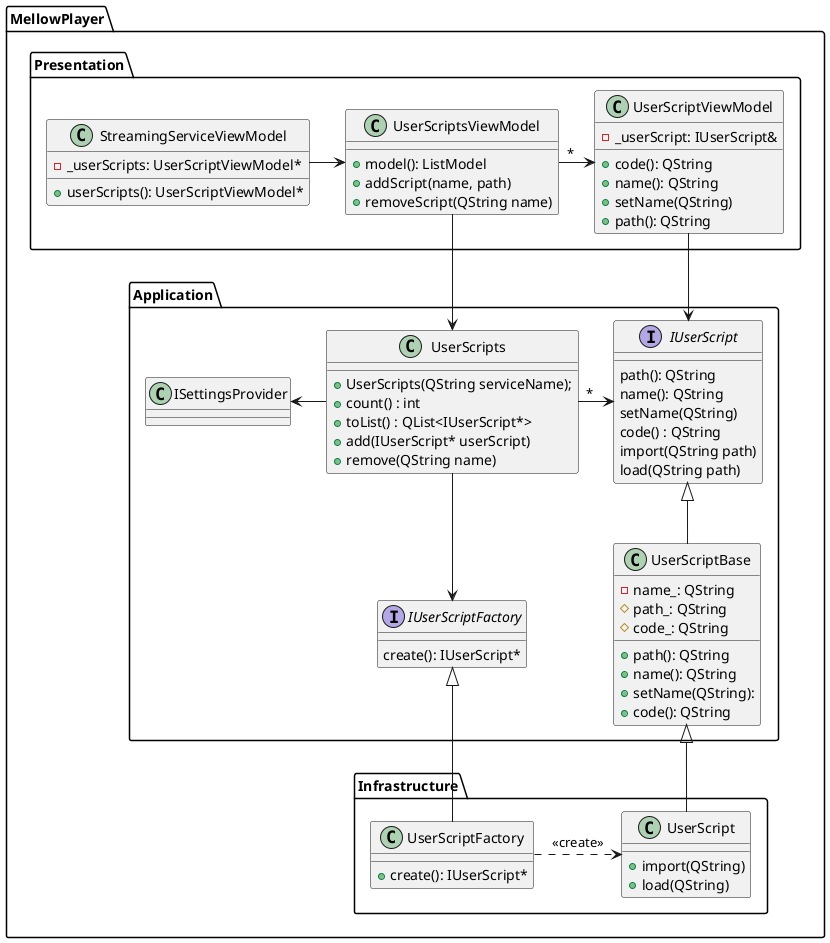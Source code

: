 @startuml

namespace MellowPlayer.Application {

class ISettingsProvider

class UserScripts {
    + UserScripts(QString serviceName);
    + count() : int
    + toList() : QList<IUserScript*>
    + add(IUserScript* userScript)
    + remove(QString name)
}
UserScripts "*" -> IUserScript
UserScripts -left-> ISettingsProvider
UserScripts --> IUserScriptFactory

interface IUserScript {
    path(): QString
    name(): QString
    setName(QString)
    code() : QString
    import(QString path)
    load(QString path)
}

interface IUserScriptFactory {
    create(): IUserScript*
}

class UserScriptBase {
    - name_: QString
    # path_: QString
    # code_: QString
    + path(): QString
    + name(): QString
    + setName(QString):
    + code(): QString
}

IUserScript <|-- UserScriptBase

}

namespace MellowPlayer.Infrastructure {

class UserScript {
    + import(QString)
    + load(QString)
}

class UserScriptFactory {
    + create(): IUserScript*
}

MellowPlayer.Application.UserScriptBase <|-- UserScript
MellowPlayer.Application.IUserScriptFactory <|-- UserScriptFactory
UserScriptFactory .> UserScript: <<create>>

}

namespace MellowPlayer.Presentation {
    class UserScriptsViewModel {
        + model(): ListModel
        + addScript(name, path)
        + removeScript(QString name)
    }
    class UserScriptViewModel {
        - _userScript: IUserScript&
        + code(): QString
        + name(): QString
        + setName(QString)
        + path(): QString
    }

    class StreamingServiceViewModel {
        - _userScripts: UserScriptViewModel*
        + userScripts(): UserScriptViewModel*
    }

    StreamingServiceViewModel -> UserScriptsViewModel
    UserScriptsViewModel --> MellowPlayer.Application.UserScripts
    UserScriptViewModel --> MellowPlayer.Application.IUserScript
    UserScriptsViewModel "*" -> UserScriptViewModel
}

@enduml
